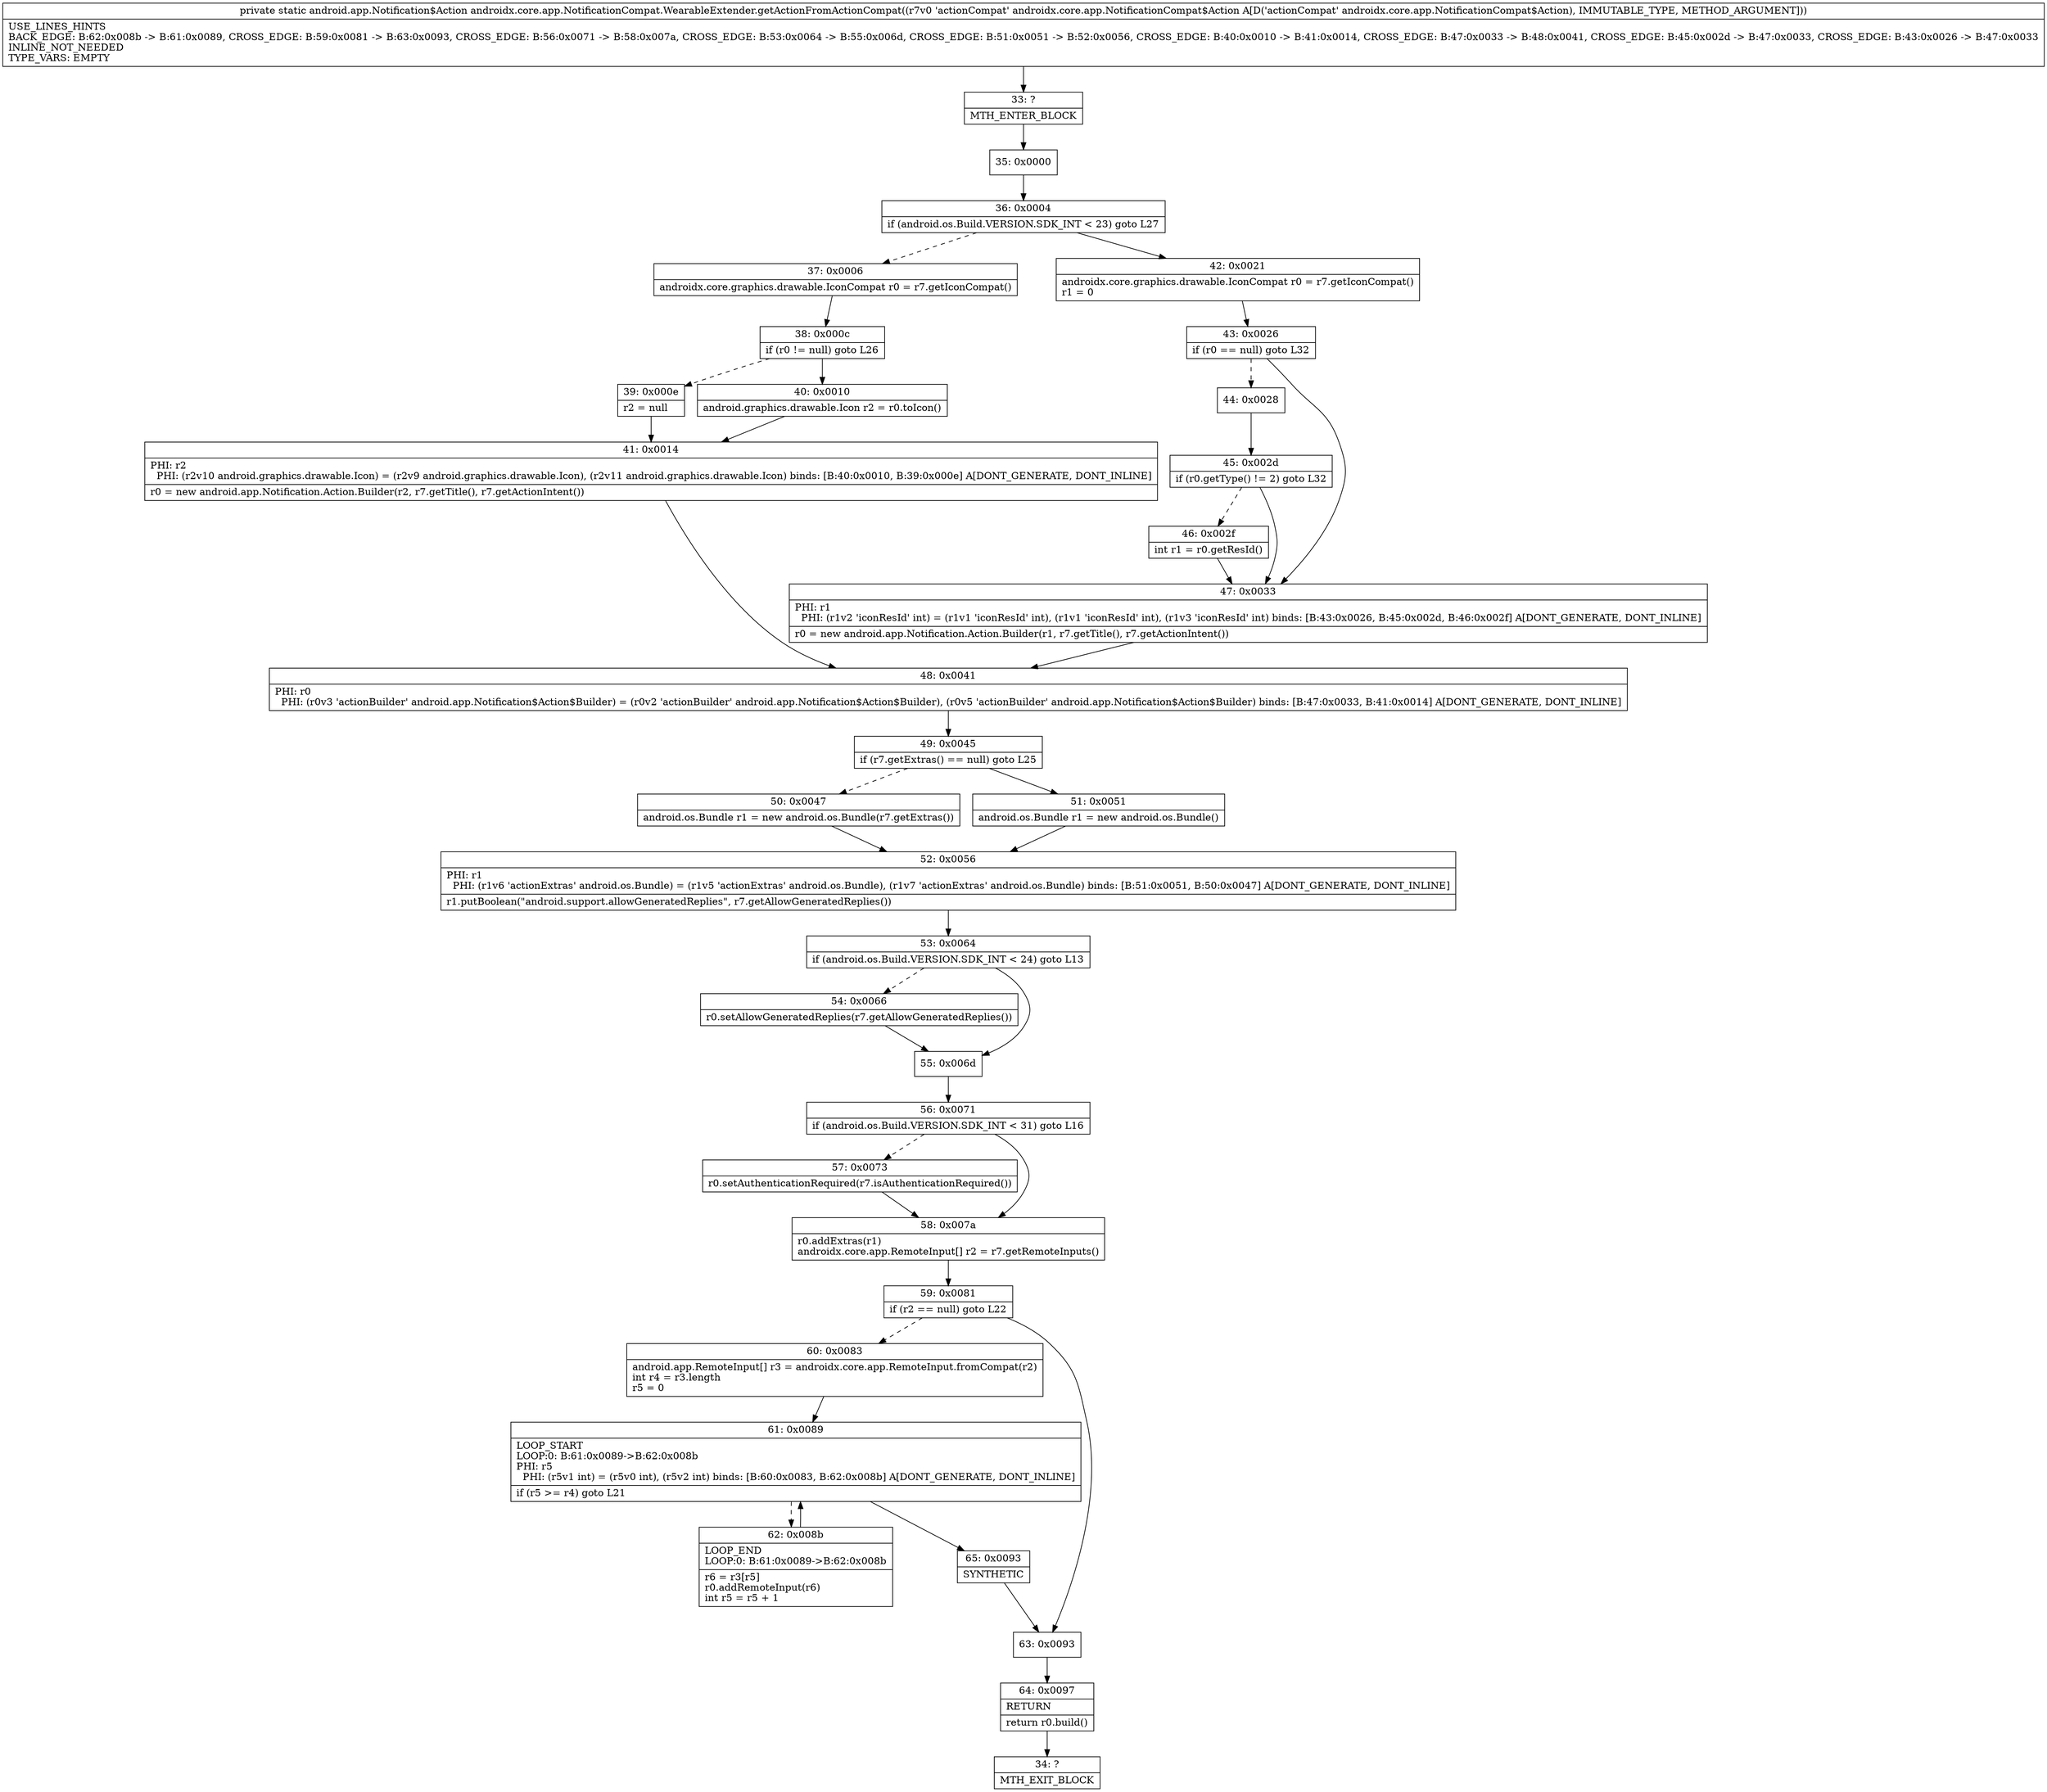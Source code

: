 digraph "CFG forandroidx.core.app.NotificationCompat.WearableExtender.getActionFromActionCompat(Landroidx\/core\/app\/NotificationCompat$Action;)Landroid\/app\/Notification$Action;" {
Node_33 [shape=record,label="{33\:\ ?|MTH_ENTER_BLOCK\l}"];
Node_35 [shape=record,label="{35\:\ 0x0000}"];
Node_36 [shape=record,label="{36\:\ 0x0004|if (android.os.Build.VERSION.SDK_INT \< 23) goto L27\l}"];
Node_37 [shape=record,label="{37\:\ 0x0006|androidx.core.graphics.drawable.IconCompat r0 = r7.getIconCompat()\l}"];
Node_38 [shape=record,label="{38\:\ 0x000c|if (r0 != null) goto L26\l}"];
Node_39 [shape=record,label="{39\:\ 0x000e|r2 = null\l}"];
Node_41 [shape=record,label="{41\:\ 0x0014|PHI: r2 \l  PHI: (r2v10 android.graphics.drawable.Icon) = (r2v9 android.graphics.drawable.Icon), (r2v11 android.graphics.drawable.Icon) binds: [B:40:0x0010, B:39:0x000e] A[DONT_GENERATE, DONT_INLINE]\l|r0 = new android.app.Notification.Action.Builder(r2, r7.getTitle(), r7.getActionIntent())\l}"];
Node_48 [shape=record,label="{48\:\ 0x0041|PHI: r0 \l  PHI: (r0v3 'actionBuilder' android.app.Notification$Action$Builder) = (r0v2 'actionBuilder' android.app.Notification$Action$Builder), (r0v5 'actionBuilder' android.app.Notification$Action$Builder) binds: [B:47:0x0033, B:41:0x0014] A[DONT_GENERATE, DONT_INLINE]\l}"];
Node_49 [shape=record,label="{49\:\ 0x0045|if (r7.getExtras() == null) goto L25\l}"];
Node_50 [shape=record,label="{50\:\ 0x0047|android.os.Bundle r1 = new android.os.Bundle(r7.getExtras())\l}"];
Node_52 [shape=record,label="{52\:\ 0x0056|PHI: r1 \l  PHI: (r1v6 'actionExtras' android.os.Bundle) = (r1v5 'actionExtras' android.os.Bundle), (r1v7 'actionExtras' android.os.Bundle) binds: [B:51:0x0051, B:50:0x0047] A[DONT_GENERATE, DONT_INLINE]\l|r1.putBoolean(\"android.support.allowGeneratedReplies\", r7.getAllowGeneratedReplies())\l}"];
Node_53 [shape=record,label="{53\:\ 0x0064|if (android.os.Build.VERSION.SDK_INT \< 24) goto L13\l}"];
Node_54 [shape=record,label="{54\:\ 0x0066|r0.setAllowGeneratedReplies(r7.getAllowGeneratedReplies())\l}"];
Node_55 [shape=record,label="{55\:\ 0x006d}"];
Node_56 [shape=record,label="{56\:\ 0x0071|if (android.os.Build.VERSION.SDK_INT \< 31) goto L16\l}"];
Node_57 [shape=record,label="{57\:\ 0x0073|r0.setAuthenticationRequired(r7.isAuthenticationRequired())\l}"];
Node_58 [shape=record,label="{58\:\ 0x007a|r0.addExtras(r1)\landroidx.core.app.RemoteInput[] r2 = r7.getRemoteInputs()\l}"];
Node_59 [shape=record,label="{59\:\ 0x0081|if (r2 == null) goto L22\l}"];
Node_60 [shape=record,label="{60\:\ 0x0083|android.app.RemoteInput[] r3 = androidx.core.app.RemoteInput.fromCompat(r2)\lint r4 = r3.length\lr5 = 0\l}"];
Node_61 [shape=record,label="{61\:\ 0x0089|LOOP_START\lLOOP:0: B:61:0x0089\-\>B:62:0x008b\lPHI: r5 \l  PHI: (r5v1 int) = (r5v0 int), (r5v2 int) binds: [B:60:0x0083, B:62:0x008b] A[DONT_GENERATE, DONT_INLINE]\l|if (r5 \>= r4) goto L21\l}"];
Node_62 [shape=record,label="{62\:\ 0x008b|LOOP_END\lLOOP:0: B:61:0x0089\-\>B:62:0x008b\l|r6 = r3[r5]\lr0.addRemoteInput(r6)\lint r5 = r5 + 1\l}"];
Node_65 [shape=record,label="{65\:\ 0x0093|SYNTHETIC\l}"];
Node_63 [shape=record,label="{63\:\ 0x0093}"];
Node_64 [shape=record,label="{64\:\ 0x0097|RETURN\l|return r0.build()\l}"];
Node_34 [shape=record,label="{34\:\ ?|MTH_EXIT_BLOCK\l}"];
Node_51 [shape=record,label="{51\:\ 0x0051|android.os.Bundle r1 = new android.os.Bundle()\l}"];
Node_40 [shape=record,label="{40\:\ 0x0010|android.graphics.drawable.Icon r2 = r0.toIcon()\l}"];
Node_42 [shape=record,label="{42\:\ 0x0021|androidx.core.graphics.drawable.IconCompat r0 = r7.getIconCompat()\lr1 = 0\l}"];
Node_43 [shape=record,label="{43\:\ 0x0026|if (r0 == null) goto L32\l}"];
Node_44 [shape=record,label="{44\:\ 0x0028}"];
Node_45 [shape=record,label="{45\:\ 0x002d|if (r0.getType() != 2) goto L32\l}"];
Node_46 [shape=record,label="{46\:\ 0x002f|int r1 = r0.getResId()\l}"];
Node_47 [shape=record,label="{47\:\ 0x0033|PHI: r1 \l  PHI: (r1v2 'iconResId' int) = (r1v1 'iconResId' int), (r1v1 'iconResId' int), (r1v3 'iconResId' int) binds: [B:43:0x0026, B:45:0x002d, B:46:0x002f] A[DONT_GENERATE, DONT_INLINE]\l|r0 = new android.app.Notification.Action.Builder(r1, r7.getTitle(), r7.getActionIntent())\l}"];
MethodNode[shape=record,label="{private static android.app.Notification$Action androidx.core.app.NotificationCompat.WearableExtender.getActionFromActionCompat((r7v0 'actionCompat' androidx.core.app.NotificationCompat$Action A[D('actionCompat' androidx.core.app.NotificationCompat$Action), IMMUTABLE_TYPE, METHOD_ARGUMENT]))  | USE_LINES_HINTS\lBACK_EDGE: B:62:0x008b \-\> B:61:0x0089, CROSS_EDGE: B:59:0x0081 \-\> B:63:0x0093, CROSS_EDGE: B:56:0x0071 \-\> B:58:0x007a, CROSS_EDGE: B:53:0x0064 \-\> B:55:0x006d, CROSS_EDGE: B:51:0x0051 \-\> B:52:0x0056, CROSS_EDGE: B:40:0x0010 \-\> B:41:0x0014, CROSS_EDGE: B:47:0x0033 \-\> B:48:0x0041, CROSS_EDGE: B:45:0x002d \-\> B:47:0x0033, CROSS_EDGE: B:43:0x0026 \-\> B:47:0x0033\lINLINE_NOT_NEEDED\lTYPE_VARS: EMPTY\l}"];
MethodNode -> Node_33;Node_33 -> Node_35;
Node_35 -> Node_36;
Node_36 -> Node_37[style=dashed];
Node_36 -> Node_42;
Node_37 -> Node_38;
Node_38 -> Node_39[style=dashed];
Node_38 -> Node_40;
Node_39 -> Node_41;
Node_41 -> Node_48;
Node_48 -> Node_49;
Node_49 -> Node_50[style=dashed];
Node_49 -> Node_51;
Node_50 -> Node_52;
Node_52 -> Node_53;
Node_53 -> Node_54[style=dashed];
Node_53 -> Node_55;
Node_54 -> Node_55;
Node_55 -> Node_56;
Node_56 -> Node_57[style=dashed];
Node_56 -> Node_58;
Node_57 -> Node_58;
Node_58 -> Node_59;
Node_59 -> Node_60[style=dashed];
Node_59 -> Node_63;
Node_60 -> Node_61;
Node_61 -> Node_62[style=dashed];
Node_61 -> Node_65;
Node_62 -> Node_61;
Node_65 -> Node_63;
Node_63 -> Node_64;
Node_64 -> Node_34;
Node_51 -> Node_52;
Node_40 -> Node_41;
Node_42 -> Node_43;
Node_43 -> Node_44[style=dashed];
Node_43 -> Node_47;
Node_44 -> Node_45;
Node_45 -> Node_46[style=dashed];
Node_45 -> Node_47;
Node_46 -> Node_47;
Node_47 -> Node_48;
}

